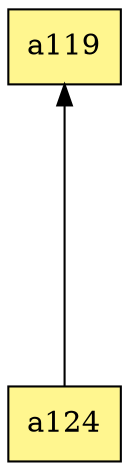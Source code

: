 digraph G {
rankdir=BT;ranksep="2.0";
"a119" [shape=record,fillcolor=khaki1,style=filled,label="{a119}"];
"a124" [shape=record,fillcolor=khaki1,style=filled,label="{a124}"];
"a124" -> "a119"
}